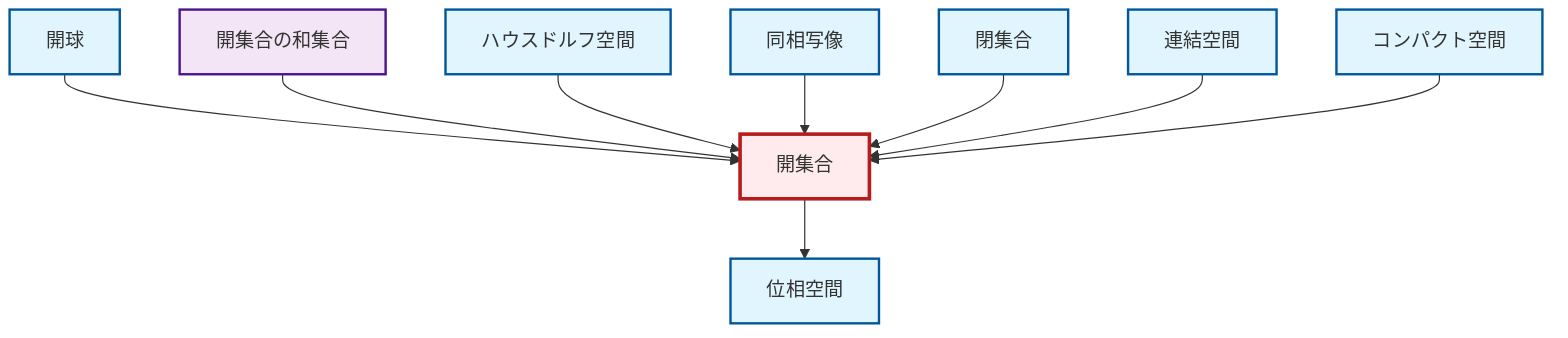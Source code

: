 graph TD
    classDef definition fill:#e1f5fe,stroke:#01579b,stroke-width:2px
    classDef theorem fill:#f3e5f5,stroke:#4a148c,stroke-width:2px
    classDef axiom fill:#fff3e0,stroke:#e65100,stroke-width:2px
    classDef example fill:#e8f5e9,stroke:#1b5e20,stroke-width:2px
    classDef current fill:#ffebee,stroke:#b71c1c,stroke-width:3px
    def-homeomorphism["同相写像"]:::definition
    thm-union-open-sets["開集合の和集合"]:::theorem
    def-compact["コンパクト空間"]:::definition
    def-connected["連結空間"]:::definition
    def-closed-set["閉集合"]:::definition
    def-hausdorff["ハウスドルフ空間"]:::definition
    def-open-ball["開球"]:::definition
    def-open-set["開集合"]:::definition
    def-topological-space["位相空間"]:::definition
    def-open-ball --> def-open-set
    thm-union-open-sets --> def-open-set
    def-open-set --> def-topological-space
    def-hausdorff --> def-open-set
    def-homeomorphism --> def-open-set
    def-closed-set --> def-open-set
    def-connected --> def-open-set
    def-compact --> def-open-set
    class def-open-set current